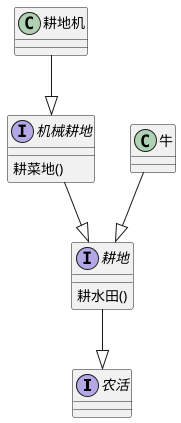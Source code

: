 @startuml

interface 农活{

}

interface 耕地{
    耕水田()
}

interface 机械耕地{
    耕菜地()
}

class 牛{

}

class 耕地机{

}

耕地 --|> 农活
机械耕地 --|> 耕地
牛 --|> 耕地
耕地机 --|> 机械耕地
@enduml